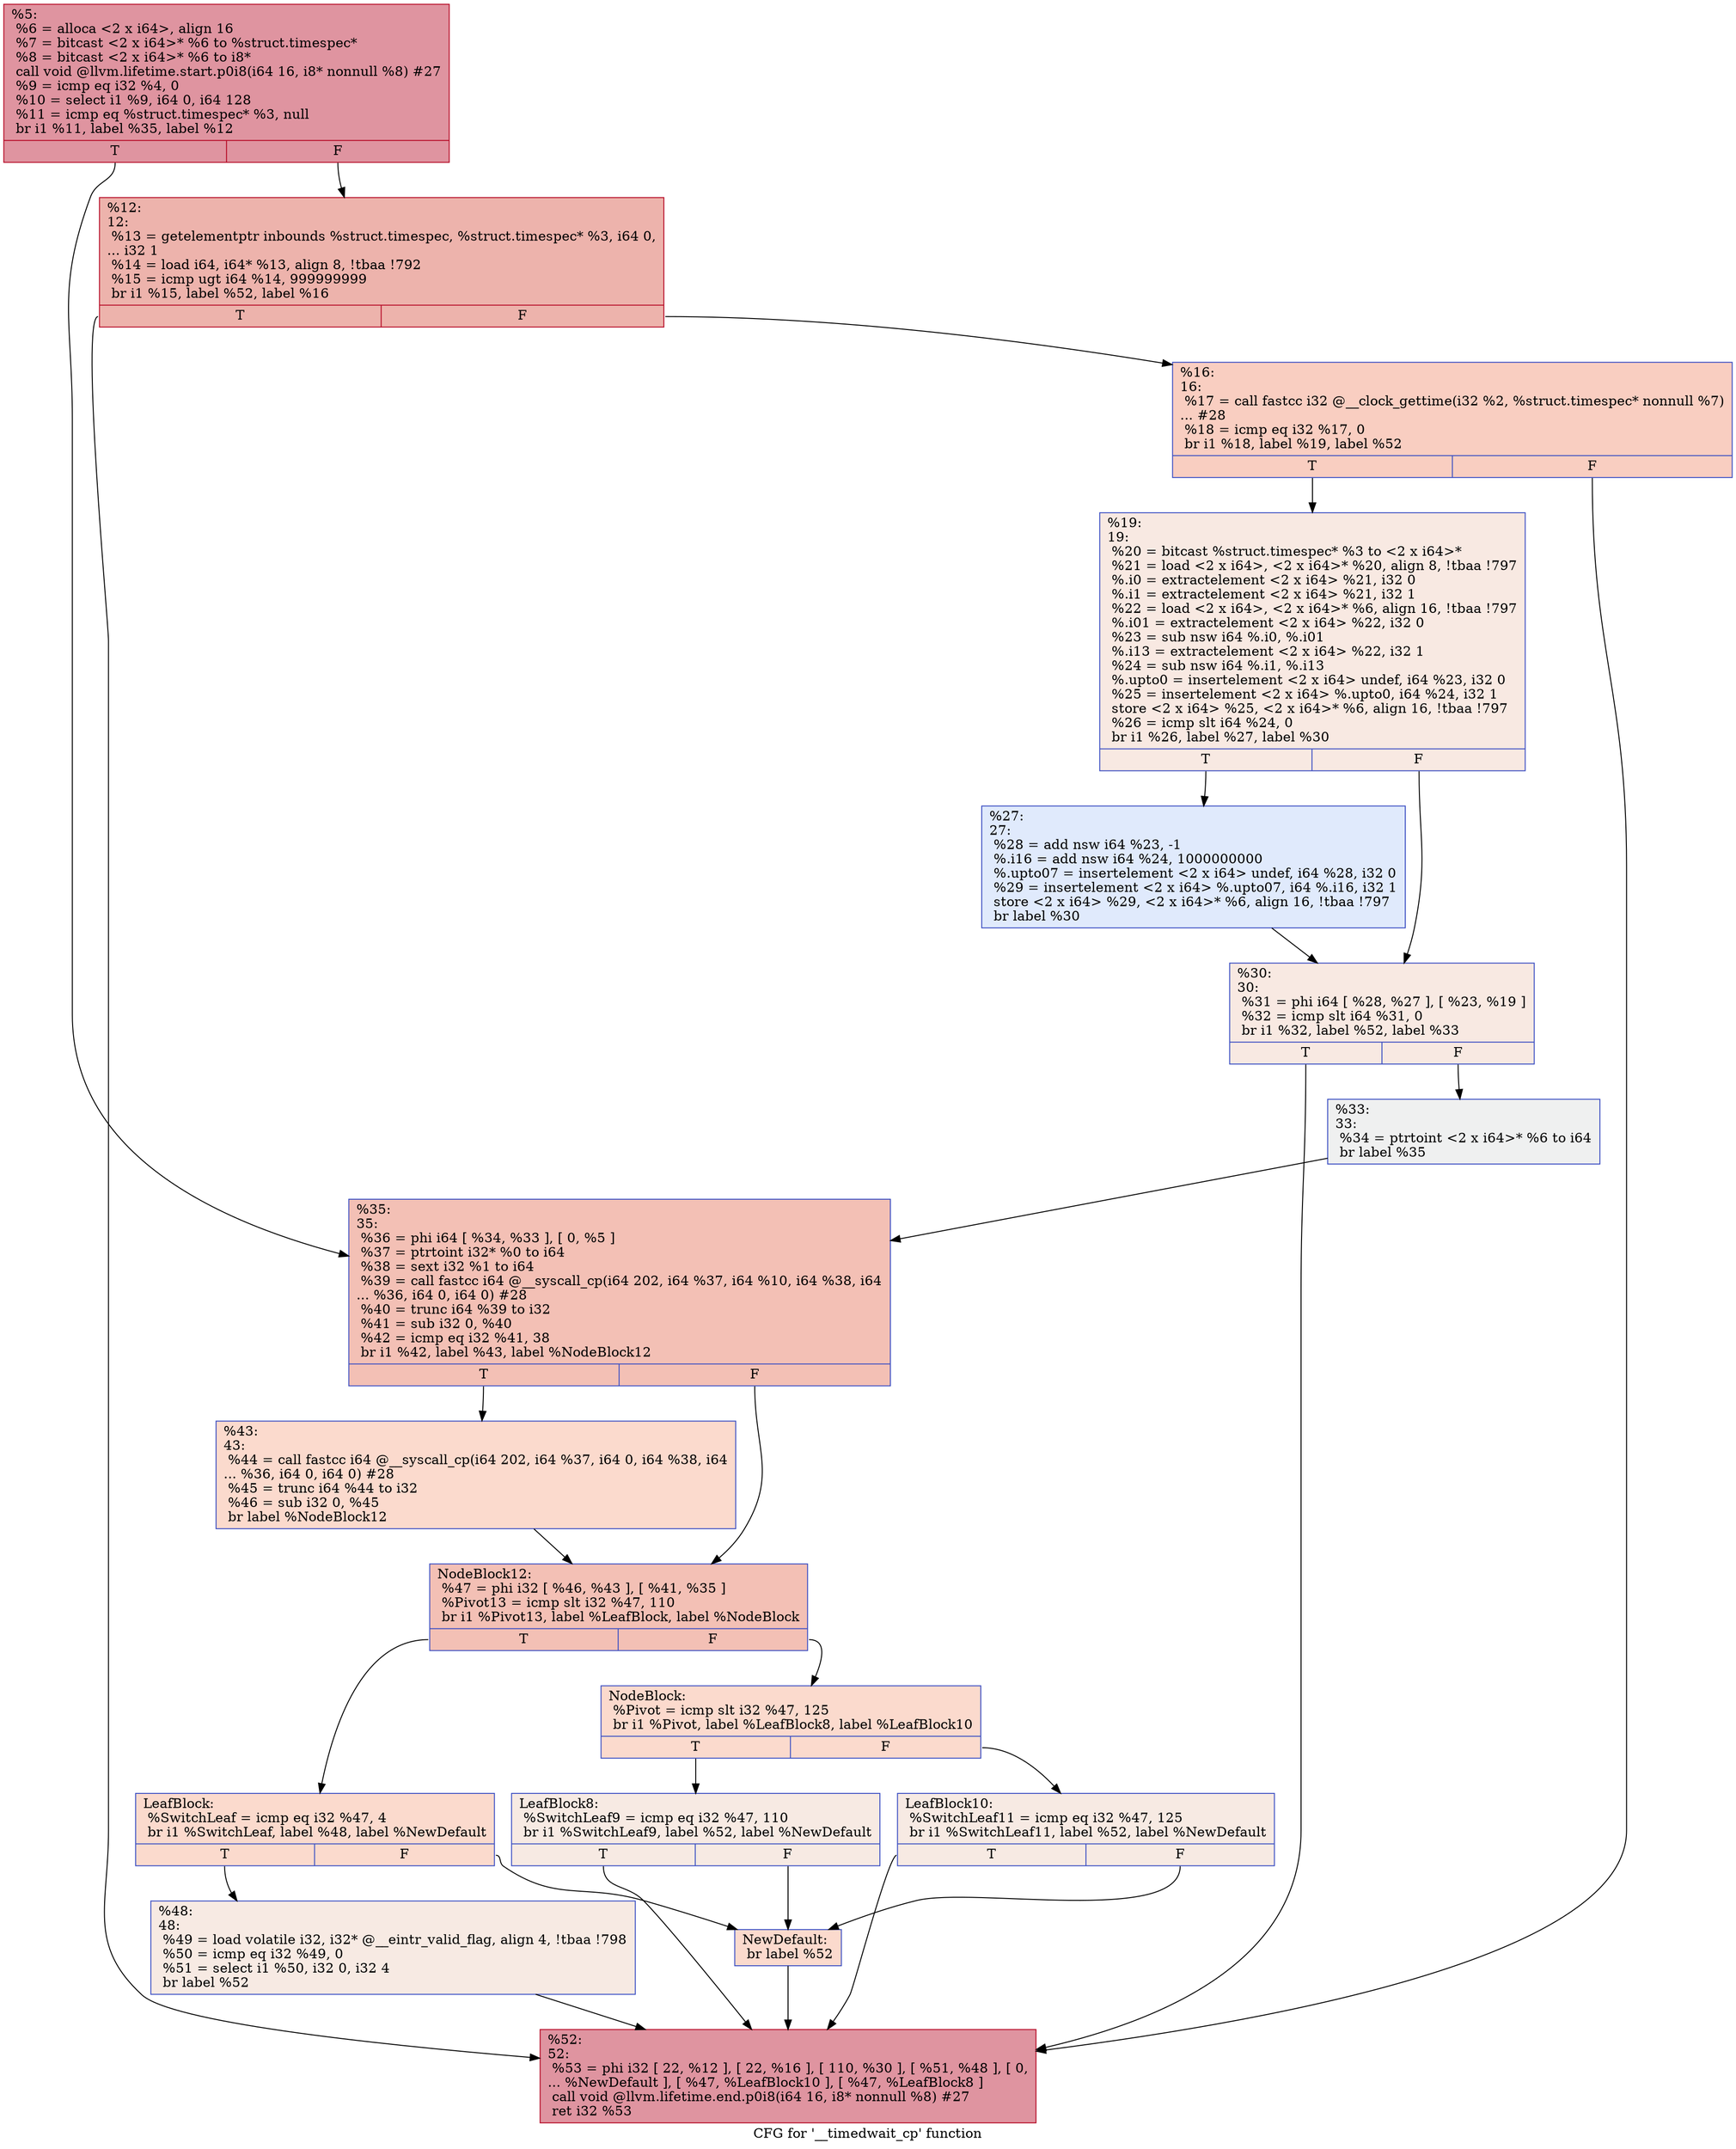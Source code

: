 digraph "CFG for '__timedwait_cp' function" {
	label="CFG for '__timedwait_cp' function";

	Node0x2428000 [shape=record,color="#b70d28ff", style=filled, fillcolor="#b70d2870",label="{%5:\l  %6 = alloca \<2 x i64\>, align 16\l  %7 = bitcast \<2 x i64\>* %6 to %struct.timespec*\l  %8 = bitcast \<2 x i64\>* %6 to i8*\l  call void @llvm.lifetime.start.p0i8(i64 16, i8* nonnull %8) #27\l  %9 = icmp eq i32 %4, 0\l  %10 = select i1 %9, i64 0, i64 128\l  %11 = icmp eq %struct.timespec* %3, null\l  br i1 %11, label %35, label %12\l|{<s0>T|<s1>F}}"];
	Node0x2428000:s0 -> Node0x23d30b0;
	Node0x2428000:s1 -> Node0x23d2ed0;
	Node0x23d2ed0 [shape=record,color="#b70d28ff", style=filled, fillcolor="#d6524470",label="{%12:\l12:                                               \l  %13 = getelementptr inbounds %struct.timespec, %struct.timespec* %3, i64 0,\l... i32 1\l  %14 = load i64, i64* %13, align 8, !tbaa !792\l  %15 = icmp ugt i64 %14, 999999999\l  br i1 %15, label %52, label %16\l|{<s0>T|<s1>F}}"];
	Node0x23d2ed0:s0 -> Node0x23d3380;
	Node0x23d2ed0:s1 -> Node0x23d2f20;
	Node0x23d2f20 [shape=record,color="#3d50c3ff", style=filled, fillcolor="#f2907270",label="{%16:\l16:                                               \l  %17 = call fastcc i32 @__clock_gettime(i32 %2, %struct.timespec* nonnull %7)\l... #28\l  %18 = icmp eq i32 %17, 0\l  br i1 %18, label %19, label %52\l|{<s0>T|<s1>F}}"];
	Node0x23d2f20:s0 -> Node0x23d2f70;
	Node0x23d2f20:s1 -> Node0x23d3380;
	Node0x23d2f70 [shape=record,color="#3d50c3ff", style=filled, fillcolor="#efcebd70",label="{%19:\l19:                                               \l  %20 = bitcast %struct.timespec* %3 to \<2 x i64\>*\l  %21 = load \<2 x i64\>, \<2 x i64\>* %20, align 8, !tbaa !797\l  %.i0 = extractelement \<2 x i64\> %21, i32 0\l  %.i1 = extractelement \<2 x i64\> %21, i32 1\l  %22 = load \<2 x i64\>, \<2 x i64\>* %6, align 16, !tbaa !797\l  %.i01 = extractelement \<2 x i64\> %22, i32 0\l  %23 = sub nsw i64 %.i0, %.i01\l  %.i13 = extractelement \<2 x i64\> %22, i32 1\l  %24 = sub nsw i64 %.i1, %.i13\l  %.upto0 = insertelement \<2 x i64\> undef, i64 %23, i32 0\l  %25 = insertelement \<2 x i64\> %.upto0, i64 %24, i32 1\l  store \<2 x i64\> %25, \<2 x i64\>* %6, align 16, !tbaa !797\l  %26 = icmp slt i64 %24, 0\l  br i1 %26, label %27, label %30\l|{<s0>T|<s1>F}}"];
	Node0x23d2f70:s0 -> Node0x23d2fc0;
	Node0x23d2f70:s1 -> Node0x23d3010;
	Node0x23d2fc0 [shape=record,color="#3d50c3ff", style=filled, fillcolor="#b9d0f970",label="{%27:\l27:                                               \l  %28 = add nsw i64 %23, -1\l  %.i16 = add nsw i64 %24, 1000000000\l  %.upto07 = insertelement \<2 x i64\> undef, i64 %28, i32 0\l  %29 = insertelement \<2 x i64\> %.upto07, i64 %.i16, i32 1\l  store \<2 x i64\> %29, \<2 x i64\>* %6, align 16, !tbaa !797\l  br label %30\l}"];
	Node0x23d2fc0 -> Node0x23d3010;
	Node0x23d3010 [shape=record,color="#3d50c3ff", style=filled, fillcolor="#efcebd70",label="{%30:\l30:                                               \l  %31 = phi i64 [ %28, %27 ], [ %23, %19 ]\l  %32 = icmp slt i64 %31, 0\l  br i1 %32, label %52, label %33\l|{<s0>T|<s1>F}}"];
	Node0x23d3010:s0 -> Node0x23d3380;
	Node0x23d3010:s1 -> Node0x23d3060;
	Node0x23d3060 [shape=record,color="#3d50c3ff", style=filled, fillcolor="#dbdcde70",label="{%33:\l33:                                               \l  %34 = ptrtoint \<2 x i64\>* %6 to i64\l  br label %35\l}"];
	Node0x23d3060 -> Node0x23d30b0;
	Node0x23d30b0 [shape=record,color="#3d50c3ff", style=filled, fillcolor="#e5705870",label="{%35:\l35:                                               \l  %36 = phi i64 [ %34, %33 ], [ 0, %5 ]\l  %37 = ptrtoint i32* %0 to i64\l  %38 = sext i32 %1 to i64\l  %39 = call fastcc i64 @__syscall_cp(i64 202, i64 %37, i64 %10, i64 %38, i64\l... %36, i64 0, i64 0) #28\l  %40 = trunc i64 %39 to i32\l  %41 = sub i32 0, %40\l  %42 = icmp eq i32 %41, 38\l  br i1 %42, label %43, label %NodeBlock12\l|{<s0>T|<s1>F}}"];
	Node0x23d30b0:s0 -> Node0x23d3100;
	Node0x23d30b0:s1 -> Node0x23d3150;
	Node0x23d3100 [shape=record,color="#3d50c3ff", style=filled, fillcolor="#f7ac8e70",label="{%43:\l43:                                               \l  %44 = call fastcc i64 @__syscall_cp(i64 202, i64 %37, i64 0, i64 %38, i64\l... %36, i64 0, i64 0) #28\l  %45 = trunc i64 %44 to i32\l  %46 = sub i32 0, %45\l  br label %NodeBlock12\l}"];
	Node0x23d3100 -> Node0x23d3150;
	Node0x23d3150 [shape=record,color="#3d50c3ff", style=filled, fillcolor="#e5705870",label="{NodeBlock12:                                      \l  %47 = phi i32 [ %46, %43 ], [ %41, %35 ]\l  %Pivot13 = icmp slt i32 %47, 110\l  br i1 %Pivot13, label %LeafBlock, label %NodeBlock\l|{<s0>T|<s1>F}}"];
	Node0x23d3150:s0 -> Node0x23d3290;
	Node0x23d3150:s1 -> Node0x23d31a0;
	Node0x23d31a0 [shape=record,color="#3d50c3ff", style=filled, fillcolor="#f7ac8e70",label="{NodeBlock:                                        \l  %Pivot = icmp slt i32 %47, 125\l  br i1 %Pivot, label %LeafBlock8, label %LeafBlock10\l|{<s0>T|<s1>F}}"];
	Node0x23d31a0:s0 -> Node0x23d3240;
	Node0x23d31a0:s1 -> Node0x23d31f0;
	Node0x23d31f0 [shape=record,color="#3d50c3ff", style=filled, fillcolor="#eed0c070",label="{LeafBlock10:                                      \l  %SwitchLeaf11 = icmp eq i32 %47, 125\l  br i1 %SwitchLeaf11, label %52, label %NewDefault\l|{<s0>T|<s1>F}}"];
	Node0x23d31f0:s0 -> Node0x23d3380;
	Node0x23d31f0:s1 -> Node0x23d3330;
	Node0x23d3240 [shape=record,color="#3d50c3ff", style=filled, fillcolor="#eed0c070",label="{LeafBlock8:                                       \l  %SwitchLeaf9 = icmp eq i32 %47, 110\l  br i1 %SwitchLeaf9, label %52, label %NewDefault\l|{<s0>T|<s1>F}}"];
	Node0x23d3240:s0 -> Node0x23d3380;
	Node0x23d3240:s1 -> Node0x23d3330;
	Node0x23d3290 [shape=record,color="#3d50c3ff", style=filled, fillcolor="#f7ac8e70",label="{LeafBlock:                                        \l  %SwitchLeaf = icmp eq i32 %47, 4\l  br i1 %SwitchLeaf, label %48, label %NewDefault\l|{<s0>T|<s1>F}}"];
	Node0x23d3290:s0 -> Node0x23d32e0;
	Node0x23d3290:s1 -> Node0x23d3330;
	Node0x23d32e0 [shape=record,color="#3d50c3ff", style=filled, fillcolor="#eed0c070",label="{%48:\l48:                                               \l  %49 = load volatile i32, i32* @__eintr_valid_flag, align 4, !tbaa !798\l  %50 = icmp eq i32 %49, 0\l  %51 = select i1 %50, i32 0, i32 4\l  br label %52\l}"];
	Node0x23d32e0 -> Node0x23d3380;
	Node0x23d3330 [shape=record,color="#3d50c3ff", style=filled, fillcolor="#f7ac8e70",label="{NewDefault:                                       \l  br label %52\l}"];
	Node0x23d3330 -> Node0x23d3380;
	Node0x23d3380 [shape=record,color="#b70d28ff", style=filled, fillcolor="#b70d2870",label="{%52:\l52:                                               \l  %53 = phi i32 [ 22, %12 ], [ 22, %16 ], [ 110, %30 ], [ %51, %48 ], [ 0,\l... %NewDefault ], [ %47, %LeafBlock10 ], [ %47, %LeafBlock8 ]\l  call void @llvm.lifetime.end.p0i8(i64 16, i8* nonnull %8) #27\l  ret i32 %53\l}"];
}
